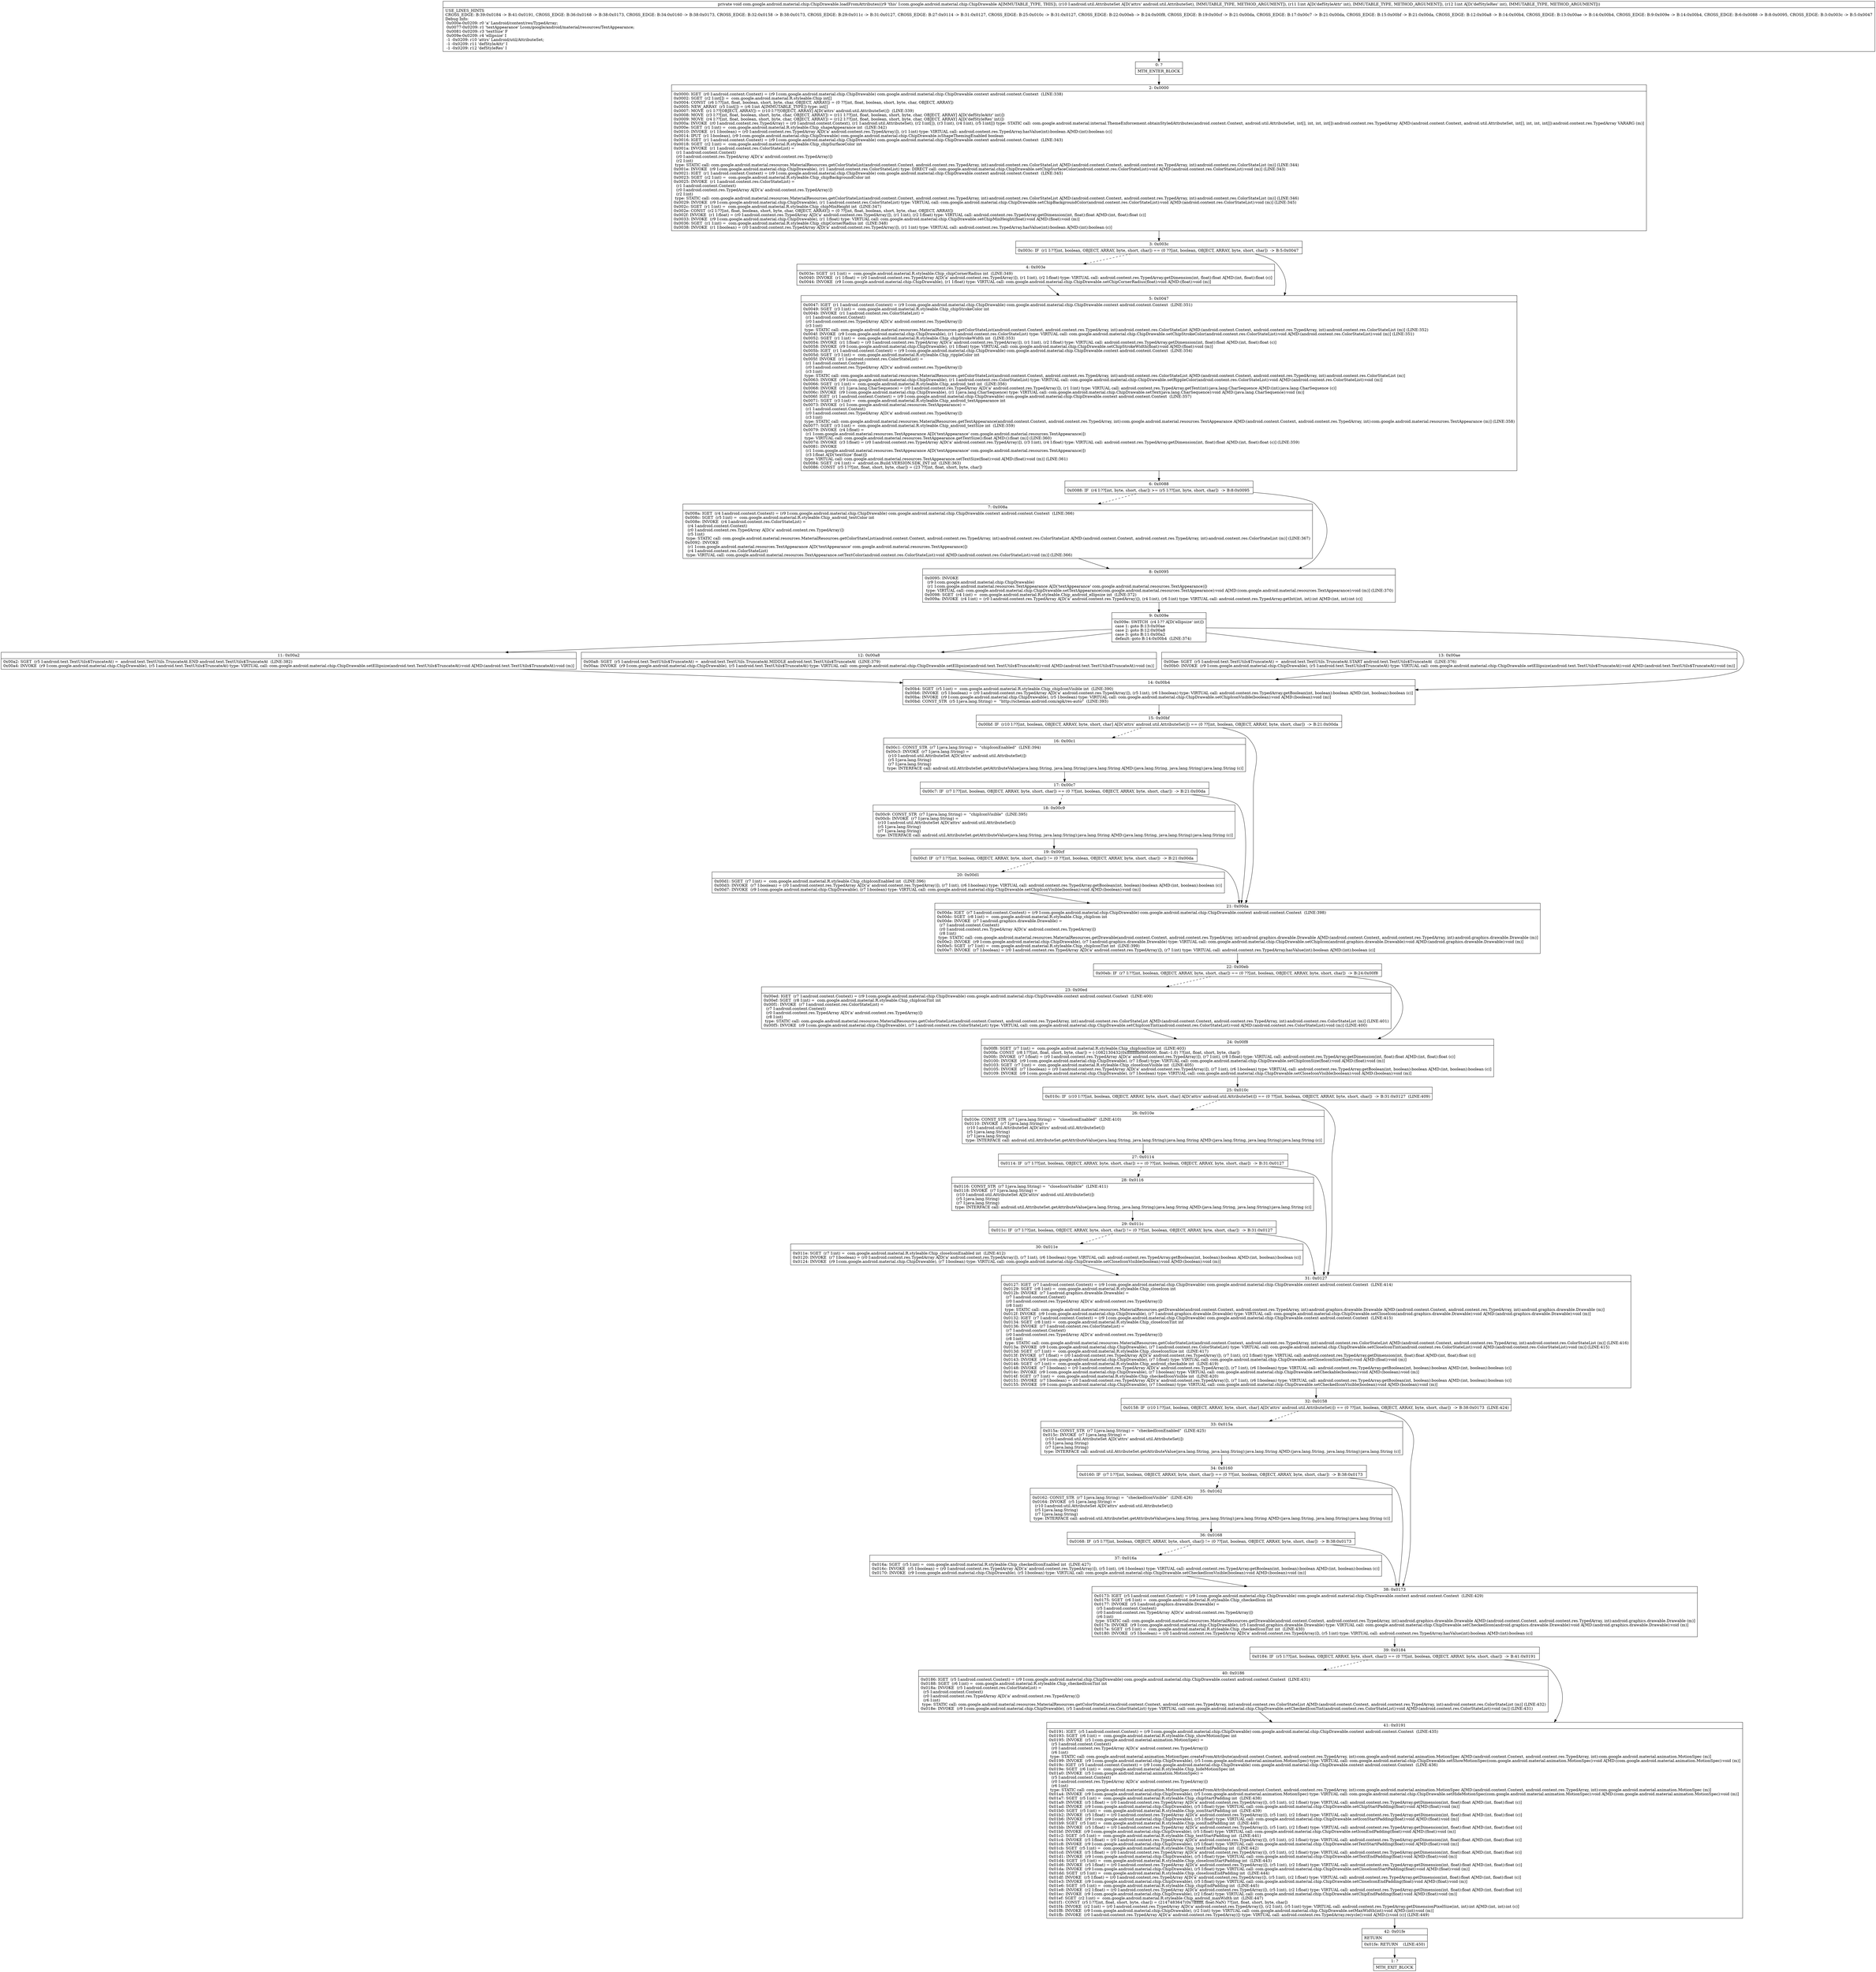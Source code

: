 digraph "CFG forcom.google.android.material.chip.ChipDrawable.loadFromAttributes(Landroid\/util\/AttributeSet;II)V" {
Node_0 [shape=record,label="{0\:\ ?|MTH_ENTER_BLOCK\l}"];
Node_2 [shape=record,label="{2\:\ 0x0000|0x0000: IGET  (r0 I:android.content.Context) = (r9 I:com.google.android.material.chip.ChipDrawable) com.google.android.material.chip.ChipDrawable.context android.content.Context  (LINE:338)\l0x0002: SGET  (r2 I:int[]) =  com.google.android.material.R.styleable.Chip int[] \l0x0004: CONST  (r6 I:??[int, float, boolean, short, byte, char, OBJECT, ARRAY]) = (0 ??[int, float, boolean, short, byte, char, OBJECT, ARRAY]) \l0x0005: NEW_ARRAY  (r5 I:int[]) = (r6 I:int A[IMMUTABLE_TYPE]) type: int[] \l0x0007: MOVE  (r1 I:??[OBJECT, ARRAY]) = (r10 I:??[OBJECT, ARRAY] A[D('attrs' android.util.AttributeSet)])  (LINE:339)\l0x0008: MOVE  (r3 I:??[int, float, boolean, short, byte, char, OBJECT, ARRAY]) = (r11 I:??[int, float, boolean, short, byte, char, OBJECT, ARRAY] A[D('defStyleAttr' int)]) \l0x0009: MOVE  (r4 I:??[int, float, boolean, short, byte, char, OBJECT, ARRAY]) = (r12 I:??[int, float, boolean, short, byte, char, OBJECT, ARRAY] A[D('defStyleRes' int)]) \l0x000a: INVOKE  (r0 I:android.content.res.TypedArray) = (r0 I:android.content.Context), (r1 I:android.util.AttributeSet), (r2 I:int[]), (r3 I:int), (r4 I:int), (r5 I:int[]) type: STATIC call: com.google.android.material.internal.ThemeEnforcement.obtainStyledAttributes(android.content.Context, android.util.AttributeSet, int[], int, int, int[]):android.content.res.TypedArray A[MD:(android.content.Context, android.util.AttributeSet, int[], int, int, int[]):android.content.res.TypedArray VARARG (m)]\l0x000e: SGET  (r1 I:int) =  com.google.android.material.R.styleable.Chip_shapeAppearance int  (LINE:342)\l0x0010: INVOKE  (r1 I:boolean) = (r0 I:android.content.res.TypedArray A[D('a' android.content.res.TypedArray)]), (r1 I:int) type: VIRTUAL call: android.content.res.TypedArray.hasValue(int):boolean A[MD:(int):boolean (c)]\l0x0014: IPUT  (r1 I:boolean), (r9 I:com.google.android.material.chip.ChipDrawable) com.google.android.material.chip.ChipDrawable.isShapeThemingEnabled boolean \l0x0016: IGET  (r1 I:android.content.Context) = (r9 I:com.google.android.material.chip.ChipDrawable) com.google.android.material.chip.ChipDrawable.context android.content.Context  (LINE:343)\l0x0018: SGET  (r2 I:int) =  com.google.android.material.R.styleable.Chip_chipSurfaceColor int \l0x001a: INVOKE  (r1 I:android.content.res.ColorStateList) = \l  (r1 I:android.content.Context)\l  (r0 I:android.content.res.TypedArray A[D('a' android.content.res.TypedArray)])\l  (r2 I:int)\l type: STATIC call: com.google.android.material.resources.MaterialResources.getColorStateList(android.content.Context, android.content.res.TypedArray, int):android.content.res.ColorStateList A[MD:(android.content.Context, android.content.res.TypedArray, int):android.content.res.ColorStateList (m)] (LINE:344)\l0x001e: INVOKE  (r9 I:com.google.android.material.chip.ChipDrawable), (r1 I:android.content.res.ColorStateList) type: DIRECT call: com.google.android.material.chip.ChipDrawable.setChipSurfaceColor(android.content.res.ColorStateList):void A[MD:(android.content.res.ColorStateList):void (m)] (LINE:343)\l0x0021: IGET  (r1 I:android.content.Context) = (r9 I:com.google.android.material.chip.ChipDrawable) com.google.android.material.chip.ChipDrawable.context android.content.Context  (LINE:345)\l0x0023: SGET  (r2 I:int) =  com.google.android.material.R.styleable.Chip_chipBackgroundColor int \l0x0025: INVOKE  (r1 I:android.content.res.ColorStateList) = \l  (r1 I:android.content.Context)\l  (r0 I:android.content.res.TypedArray A[D('a' android.content.res.TypedArray)])\l  (r2 I:int)\l type: STATIC call: com.google.android.material.resources.MaterialResources.getColorStateList(android.content.Context, android.content.res.TypedArray, int):android.content.res.ColorStateList A[MD:(android.content.Context, android.content.res.TypedArray, int):android.content.res.ColorStateList (m)] (LINE:346)\l0x0029: INVOKE  (r9 I:com.google.android.material.chip.ChipDrawable), (r1 I:android.content.res.ColorStateList) type: VIRTUAL call: com.google.android.material.chip.ChipDrawable.setChipBackgroundColor(android.content.res.ColorStateList):void A[MD:(android.content.res.ColorStateList):void (m)] (LINE:345)\l0x002c: SGET  (r1 I:int) =  com.google.android.material.R.styleable.Chip_chipMinHeight int  (LINE:347)\l0x002e: CONST  (r2 I:??[int, float, boolean, short, byte, char, OBJECT, ARRAY]) = (0 ??[int, float, boolean, short, byte, char, OBJECT, ARRAY]) \l0x002f: INVOKE  (r1 I:float) = (r0 I:android.content.res.TypedArray A[D('a' android.content.res.TypedArray)]), (r1 I:int), (r2 I:float) type: VIRTUAL call: android.content.res.TypedArray.getDimension(int, float):float A[MD:(int, float):float (c)]\l0x0033: INVOKE  (r9 I:com.google.android.material.chip.ChipDrawable), (r1 I:float) type: VIRTUAL call: com.google.android.material.chip.ChipDrawable.setChipMinHeight(float):void A[MD:(float):void (m)]\l0x0036: SGET  (r1 I:int) =  com.google.android.material.R.styleable.Chip_chipCornerRadius int  (LINE:348)\l0x0038: INVOKE  (r1 I:boolean) = (r0 I:android.content.res.TypedArray A[D('a' android.content.res.TypedArray)]), (r1 I:int) type: VIRTUAL call: android.content.res.TypedArray.hasValue(int):boolean A[MD:(int):boolean (c)]\l}"];
Node_3 [shape=record,label="{3\:\ 0x003c|0x003c: IF  (r1 I:??[int, boolean, OBJECT, ARRAY, byte, short, char]) == (0 ??[int, boolean, OBJECT, ARRAY, byte, short, char])  \-\> B:5:0x0047 \l}"];
Node_4 [shape=record,label="{4\:\ 0x003e|0x003e: SGET  (r1 I:int) =  com.google.android.material.R.styleable.Chip_chipCornerRadius int  (LINE:349)\l0x0040: INVOKE  (r1 I:float) = (r0 I:android.content.res.TypedArray A[D('a' android.content.res.TypedArray)]), (r1 I:int), (r2 I:float) type: VIRTUAL call: android.content.res.TypedArray.getDimension(int, float):float A[MD:(int, float):float (c)]\l0x0044: INVOKE  (r9 I:com.google.android.material.chip.ChipDrawable), (r1 I:float) type: VIRTUAL call: com.google.android.material.chip.ChipDrawable.setChipCornerRadius(float):void A[MD:(float):void (m)]\l}"];
Node_5 [shape=record,label="{5\:\ 0x0047|0x0047: IGET  (r1 I:android.content.Context) = (r9 I:com.google.android.material.chip.ChipDrawable) com.google.android.material.chip.ChipDrawable.context android.content.Context  (LINE:351)\l0x0049: SGET  (r3 I:int) =  com.google.android.material.R.styleable.Chip_chipStrokeColor int \l0x004b: INVOKE  (r1 I:android.content.res.ColorStateList) = \l  (r1 I:android.content.Context)\l  (r0 I:android.content.res.TypedArray A[D('a' android.content.res.TypedArray)])\l  (r3 I:int)\l type: STATIC call: com.google.android.material.resources.MaterialResources.getColorStateList(android.content.Context, android.content.res.TypedArray, int):android.content.res.ColorStateList A[MD:(android.content.Context, android.content.res.TypedArray, int):android.content.res.ColorStateList (m)] (LINE:352)\l0x004f: INVOKE  (r9 I:com.google.android.material.chip.ChipDrawable), (r1 I:android.content.res.ColorStateList) type: VIRTUAL call: com.google.android.material.chip.ChipDrawable.setChipStrokeColor(android.content.res.ColorStateList):void A[MD:(android.content.res.ColorStateList):void (m)] (LINE:351)\l0x0052: SGET  (r1 I:int) =  com.google.android.material.R.styleable.Chip_chipStrokeWidth int  (LINE:353)\l0x0054: INVOKE  (r1 I:float) = (r0 I:android.content.res.TypedArray A[D('a' android.content.res.TypedArray)]), (r1 I:int), (r2 I:float) type: VIRTUAL call: android.content.res.TypedArray.getDimension(int, float):float A[MD:(int, float):float (c)]\l0x0058: INVOKE  (r9 I:com.google.android.material.chip.ChipDrawable), (r1 I:float) type: VIRTUAL call: com.google.android.material.chip.ChipDrawable.setChipStrokeWidth(float):void A[MD:(float):void (m)]\l0x005b: IGET  (r1 I:android.content.Context) = (r9 I:com.google.android.material.chip.ChipDrawable) com.google.android.material.chip.ChipDrawable.context android.content.Context  (LINE:354)\l0x005d: SGET  (r3 I:int) =  com.google.android.material.R.styleable.Chip_rippleColor int \l0x005f: INVOKE  (r1 I:android.content.res.ColorStateList) = \l  (r1 I:android.content.Context)\l  (r0 I:android.content.res.TypedArray A[D('a' android.content.res.TypedArray)])\l  (r3 I:int)\l type: STATIC call: com.google.android.material.resources.MaterialResources.getColorStateList(android.content.Context, android.content.res.TypedArray, int):android.content.res.ColorStateList A[MD:(android.content.Context, android.content.res.TypedArray, int):android.content.res.ColorStateList (m)]\l0x0063: INVOKE  (r9 I:com.google.android.material.chip.ChipDrawable), (r1 I:android.content.res.ColorStateList) type: VIRTUAL call: com.google.android.material.chip.ChipDrawable.setRippleColor(android.content.res.ColorStateList):void A[MD:(android.content.res.ColorStateList):void (m)]\l0x0066: SGET  (r1 I:int) =  com.google.android.material.R.styleable.Chip_android_text int  (LINE:356)\l0x0068: INVOKE  (r1 I:java.lang.CharSequence) = (r0 I:android.content.res.TypedArray A[D('a' android.content.res.TypedArray)]), (r1 I:int) type: VIRTUAL call: android.content.res.TypedArray.getText(int):java.lang.CharSequence A[MD:(int):java.lang.CharSequence (c)]\l0x006c: INVOKE  (r9 I:com.google.android.material.chip.ChipDrawable), (r1 I:java.lang.CharSequence) type: VIRTUAL call: com.google.android.material.chip.ChipDrawable.setText(java.lang.CharSequence):void A[MD:(java.lang.CharSequence):void (m)]\l0x006f: IGET  (r1 I:android.content.Context) = (r9 I:com.google.android.material.chip.ChipDrawable) com.google.android.material.chip.ChipDrawable.context android.content.Context  (LINE:357)\l0x0071: SGET  (r3 I:int) =  com.google.android.material.R.styleable.Chip_android_textAppearance int \l0x0073: INVOKE  (r1 I:com.google.android.material.resources.TextAppearance) = \l  (r1 I:android.content.Context)\l  (r0 I:android.content.res.TypedArray A[D('a' android.content.res.TypedArray)])\l  (r3 I:int)\l type: STATIC call: com.google.android.material.resources.MaterialResources.getTextAppearance(android.content.Context, android.content.res.TypedArray, int):com.google.android.material.resources.TextAppearance A[MD:(android.content.Context, android.content.res.TypedArray, int):com.google.android.material.resources.TextAppearance (m)] (LINE:358)\l0x0077: SGET  (r3 I:int) =  com.google.android.material.R.styleable.Chip_android_textSize int  (LINE:359)\l0x0079: INVOKE  (r4 I:float) = \l  (r1 I:com.google.android.material.resources.TextAppearance A[D('textAppearance' com.google.android.material.resources.TextAppearance)])\l type: VIRTUAL call: com.google.android.material.resources.TextAppearance.getTextSize():float A[MD:():float (m)] (LINE:360)\l0x007d: INVOKE  (r3 I:float) = (r0 I:android.content.res.TypedArray A[D('a' android.content.res.TypedArray)]), (r3 I:int), (r4 I:float) type: VIRTUAL call: android.content.res.TypedArray.getDimension(int, float):float A[MD:(int, float):float (c)] (LINE:359)\l0x0081: INVOKE  \l  (r1 I:com.google.android.material.resources.TextAppearance A[D('textAppearance' com.google.android.material.resources.TextAppearance)])\l  (r3 I:float A[D('textSize' float)])\l type: VIRTUAL call: com.google.android.material.resources.TextAppearance.setTextSize(float):void A[MD:(float):void (m)] (LINE:361)\l0x0084: SGET  (r4 I:int) =  android.os.Build.VERSION.SDK_INT int  (LINE:363)\l0x0086: CONST  (r5 I:??[int, float, short, byte, char]) = (23 ??[int, float, short, byte, char]) \l}"];
Node_6 [shape=record,label="{6\:\ 0x0088|0x0088: IF  (r4 I:??[int, byte, short, char]) \>= (r5 I:??[int, byte, short, char])  \-\> B:8:0x0095 \l}"];
Node_7 [shape=record,label="{7\:\ 0x008a|0x008a: IGET  (r4 I:android.content.Context) = (r9 I:com.google.android.material.chip.ChipDrawable) com.google.android.material.chip.ChipDrawable.context android.content.Context  (LINE:366)\l0x008c: SGET  (r5 I:int) =  com.google.android.material.R.styleable.Chip_android_textColor int \l0x008e: INVOKE  (r4 I:android.content.res.ColorStateList) = \l  (r4 I:android.content.Context)\l  (r0 I:android.content.res.TypedArray A[D('a' android.content.res.TypedArray)])\l  (r5 I:int)\l type: STATIC call: com.google.android.material.resources.MaterialResources.getColorStateList(android.content.Context, android.content.res.TypedArray, int):android.content.res.ColorStateList A[MD:(android.content.Context, android.content.res.TypedArray, int):android.content.res.ColorStateList (m)] (LINE:367)\l0x0092: INVOKE  \l  (r1 I:com.google.android.material.resources.TextAppearance A[D('textAppearance' com.google.android.material.resources.TextAppearance)])\l  (r4 I:android.content.res.ColorStateList)\l type: VIRTUAL call: com.google.android.material.resources.TextAppearance.setTextColor(android.content.res.ColorStateList):void A[MD:(android.content.res.ColorStateList):void (m)] (LINE:366)\l}"];
Node_8 [shape=record,label="{8\:\ 0x0095|0x0095: INVOKE  \l  (r9 I:com.google.android.material.chip.ChipDrawable)\l  (r1 I:com.google.android.material.resources.TextAppearance A[D('textAppearance' com.google.android.material.resources.TextAppearance)])\l type: VIRTUAL call: com.google.android.material.chip.ChipDrawable.setTextAppearance(com.google.android.material.resources.TextAppearance):void A[MD:(com.google.android.material.resources.TextAppearance):void (m)] (LINE:370)\l0x0098: SGET  (r4 I:int) =  com.google.android.material.R.styleable.Chip_android_ellipsize int  (LINE:372)\l0x009a: INVOKE  (r4 I:int) = (r0 I:android.content.res.TypedArray A[D('a' android.content.res.TypedArray)]), (r4 I:int), (r6 I:int) type: VIRTUAL call: android.content.res.TypedArray.getInt(int, int):int A[MD:(int, int):int (c)]\l}"];
Node_9 [shape=record,label="{9\:\ 0x009e|0x009e: SWITCH  (r4 I:?? A[D('ellipsize' int)])\l case 1: goto B:13:0x00ae\l case 2: goto B:12:0x00a8\l case 3: goto B:11:0x00a2\l default: goto B:14:0x00b4  (LINE:374)\l}"];
Node_11 [shape=record,label="{11\:\ 0x00a2|0x00a2: SGET  (r5 I:android.text.TextUtils$TruncateAt) =  android.text.TextUtils.TruncateAt.END android.text.TextUtils$TruncateAt  (LINE:382)\l0x00a4: INVOKE  (r9 I:com.google.android.material.chip.ChipDrawable), (r5 I:android.text.TextUtils$TruncateAt) type: VIRTUAL call: com.google.android.material.chip.ChipDrawable.setEllipsize(android.text.TextUtils$TruncateAt):void A[MD:(android.text.TextUtils$TruncateAt):void (m)]\l}"];
Node_12 [shape=record,label="{12\:\ 0x00a8|0x00a8: SGET  (r5 I:android.text.TextUtils$TruncateAt) =  android.text.TextUtils.TruncateAt.MIDDLE android.text.TextUtils$TruncateAt  (LINE:379)\l0x00aa: INVOKE  (r9 I:com.google.android.material.chip.ChipDrawable), (r5 I:android.text.TextUtils$TruncateAt) type: VIRTUAL call: com.google.android.material.chip.ChipDrawable.setEllipsize(android.text.TextUtils$TruncateAt):void A[MD:(android.text.TextUtils$TruncateAt):void (m)]\l}"];
Node_13 [shape=record,label="{13\:\ 0x00ae|0x00ae: SGET  (r5 I:android.text.TextUtils$TruncateAt) =  android.text.TextUtils.TruncateAt.START android.text.TextUtils$TruncateAt  (LINE:376)\l0x00b0: INVOKE  (r9 I:com.google.android.material.chip.ChipDrawable), (r5 I:android.text.TextUtils$TruncateAt) type: VIRTUAL call: com.google.android.material.chip.ChipDrawable.setEllipsize(android.text.TextUtils$TruncateAt):void A[MD:(android.text.TextUtils$TruncateAt):void (m)]\l}"];
Node_14 [shape=record,label="{14\:\ 0x00b4|0x00b4: SGET  (r5 I:int) =  com.google.android.material.R.styleable.Chip_chipIconVisible int  (LINE:390)\l0x00b6: INVOKE  (r5 I:boolean) = (r0 I:android.content.res.TypedArray A[D('a' android.content.res.TypedArray)]), (r5 I:int), (r6 I:boolean) type: VIRTUAL call: android.content.res.TypedArray.getBoolean(int, boolean):boolean A[MD:(int, boolean):boolean (c)]\l0x00ba: INVOKE  (r9 I:com.google.android.material.chip.ChipDrawable), (r5 I:boolean) type: VIRTUAL call: com.google.android.material.chip.ChipDrawable.setChipIconVisible(boolean):void A[MD:(boolean):void (m)]\l0x00bd: CONST_STR  (r5 I:java.lang.String) =  \"http:\/\/schemas.android.com\/apk\/res\-auto\"  (LINE:393)\l}"];
Node_15 [shape=record,label="{15\:\ 0x00bf|0x00bf: IF  (r10 I:??[int, boolean, OBJECT, ARRAY, byte, short, char] A[D('attrs' android.util.AttributeSet)]) == (0 ??[int, boolean, OBJECT, ARRAY, byte, short, char])  \-\> B:21:0x00da \l}"];
Node_16 [shape=record,label="{16\:\ 0x00c1|0x00c1: CONST_STR  (r7 I:java.lang.String) =  \"chipIconEnabled\"  (LINE:394)\l0x00c3: INVOKE  (r7 I:java.lang.String) = \l  (r10 I:android.util.AttributeSet A[D('attrs' android.util.AttributeSet)])\l  (r5 I:java.lang.String)\l  (r7 I:java.lang.String)\l type: INTERFACE call: android.util.AttributeSet.getAttributeValue(java.lang.String, java.lang.String):java.lang.String A[MD:(java.lang.String, java.lang.String):java.lang.String (c)]\l}"];
Node_17 [shape=record,label="{17\:\ 0x00c7|0x00c7: IF  (r7 I:??[int, boolean, OBJECT, ARRAY, byte, short, char]) == (0 ??[int, boolean, OBJECT, ARRAY, byte, short, char])  \-\> B:21:0x00da \l}"];
Node_18 [shape=record,label="{18\:\ 0x00c9|0x00c9: CONST_STR  (r7 I:java.lang.String) =  \"chipIconVisible\"  (LINE:395)\l0x00cb: INVOKE  (r7 I:java.lang.String) = \l  (r10 I:android.util.AttributeSet A[D('attrs' android.util.AttributeSet)])\l  (r5 I:java.lang.String)\l  (r7 I:java.lang.String)\l type: INTERFACE call: android.util.AttributeSet.getAttributeValue(java.lang.String, java.lang.String):java.lang.String A[MD:(java.lang.String, java.lang.String):java.lang.String (c)]\l}"];
Node_19 [shape=record,label="{19\:\ 0x00cf|0x00cf: IF  (r7 I:??[int, boolean, OBJECT, ARRAY, byte, short, char]) != (0 ??[int, boolean, OBJECT, ARRAY, byte, short, char])  \-\> B:21:0x00da \l}"];
Node_20 [shape=record,label="{20\:\ 0x00d1|0x00d1: SGET  (r7 I:int) =  com.google.android.material.R.styleable.Chip_chipIconEnabled int  (LINE:396)\l0x00d3: INVOKE  (r7 I:boolean) = (r0 I:android.content.res.TypedArray A[D('a' android.content.res.TypedArray)]), (r7 I:int), (r6 I:boolean) type: VIRTUAL call: android.content.res.TypedArray.getBoolean(int, boolean):boolean A[MD:(int, boolean):boolean (c)]\l0x00d7: INVOKE  (r9 I:com.google.android.material.chip.ChipDrawable), (r7 I:boolean) type: VIRTUAL call: com.google.android.material.chip.ChipDrawable.setChipIconVisible(boolean):void A[MD:(boolean):void (m)]\l}"];
Node_21 [shape=record,label="{21\:\ 0x00da|0x00da: IGET  (r7 I:android.content.Context) = (r9 I:com.google.android.material.chip.ChipDrawable) com.google.android.material.chip.ChipDrawable.context android.content.Context  (LINE:398)\l0x00dc: SGET  (r8 I:int) =  com.google.android.material.R.styleable.Chip_chipIcon int \l0x00de: INVOKE  (r7 I:android.graphics.drawable.Drawable) = \l  (r7 I:android.content.Context)\l  (r0 I:android.content.res.TypedArray A[D('a' android.content.res.TypedArray)])\l  (r8 I:int)\l type: STATIC call: com.google.android.material.resources.MaterialResources.getDrawable(android.content.Context, android.content.res.TypedArray, int):android.graphics.drawable.Drawable A[MD:(android.content.Context, android.content.res.TypedArray, int):android.graphics.drawable.Drawable (m)]\l0x00e2: INVOKE  (r9 I:com.google.android.material.chip.ChipDrawable), (r7 I:android.graphics.drawable.Drawable) type: VIRTUAL call: com.google.android.material.chip.ChipDrawable.setChipIcon(android.graphics.drawable.Drawable):void A[MD:(android.graphics.drawable.Drawable):void (m)]\l0x00e5: SGET  (r7 I:int) =  com.google.android.material.R.styleable.Chip_chipIconTint int  (LINE:399)\l0x00e7: INVOKE  (r7 I:boolean) = (r0 I:android.content.res.TypedArray A[D('a' android.content.res.TypedArray)]), (r7 I:int) type: VIRTUAL call: android.content.res.TypedArray.hasValue(int):boolean A[MD:(int):boolean (c)]\l}"];
Node_22 [shape=record,label="{22\:\ 0x00eb|0x00eb: IF  (r7 I:??[int, boolean, OBJECT, ARRAY, byte, short, char]) == (0 ??[int, boolean, OBJECT, ARRAY, byte, short, char])  \-\> B:24:0x00f8 \l}"];
Node_23 [shape=record,label="{23\:\ 0x00ed|0x00ed: IGET  (r7 I:android.content.Context) = (r9 I:com.google.android.material.chip.ChipDrawable) com.google.android.material.chip.ChipDrawable.context android.content.Context  (LINE:400)\l0x00ef: SGET  (r8 I:int) =  com.google.android.material.R.styleable.Chip_chipIconTint int \l0x00f1: INVOKE  (r7 I:android.content.res.ColorStateList) = \l  (r7 I:android.content.Context)\l  (r0 I:android.content.res.TypedArray A[D('a' android.content.res.TypedArray)])\l  (r8 I:int)\l type: STATIC call: com.google.android.material.resources.MaterialResources.getColorStateList(android.content.Context, android.content.res.TypedArray, int):android.content.res.ColorStateList A[MD:(android.content.Context, android.content.res.TypedArray, int):android.content.res.ColorStateList (m)] (LINE:401)\l0x00f5: INVOKE  (r9 I:com.google.android.material.chip.ChipDrawable), (r7 I:android.content.res.ColorStateList) type: VIRTUAL call: com.google.android.material.chip.ChipDrawable.setChipIconTint(android.content.res.ColorStateList):void A[MD:(android.content.res.ColorStateList):void (m)] (LINE:400)\l}"];
Node_24 [shape=record,label="{24\:\ 0x00f8|0x00f8: SGET  (r7 I:int) =  com.google.android.material.R.styleable.Chip_chipIconSize int  (LINE:403)\l0x00fa: CONST  (r8 I:??[int, float, short, byte, char]) = (\-1082130432(0xffffffffbf800000, float:\-1.0) ??[int, float, short, byte, char]) \l0x00fc: INVOKE  (r7 I:float) = (r0 I:android.content.res.TypedArray A[D('a' android.content.res.TypedArray)]), (r7 I:int), (r8 I:float) type: VIRTUAL call: android.content.res.TypedArray.getDimension(int, float):float A[MD:(int, float):float (c)]\l0x0100: INVOKE  (r9 I:com.google.android.material.chip.ChipDrawable), (r7 I:float) type: VIRTUAL call: com.google.android.material.chip.ChipDrawable.setChipIconSize(float):void A[MD:(float):void (m)]\l0x0103: SGET  (r7 I:int) =  com.google.android.material.R.styleable.Chip_closeIconVisible int  (LINE:405)\l0x0105: INVOKE  (r7 I:boolean) = (r0 I:android.content.res.TypedArray A[D('a' android.content.res.TypedArray)]), (r7 I:int), (r6 I:boolean) type: VIRTUAL call: android.content.res.TypedArray.getBoolean(int, boolean):boolean A[MD:(int, boolean):boolean (c)]\l0x0109: INVOKE  (r9 I:com.google.android.material.chip.ChipDrawable), (r7 I:boolean) type: VIRTUAL call: com.google.android.material.chip.ChipDrawable.setCloseIconVisible(boolean):void A[MD:(boolean):void (m)]\l}"];
Node_25 [shape=record,label="{25\:\ 0x010c|0x010c: IF  (r10 I:??[int, boolean, OBJECT, ARRAY, byte, short, char] A[D('attrs' android.util.AttributeSet)]) == (0 ??[int, boolean, OBJECT, ARRAY, byte, short, char])  \-\> B:31:0x0127  (LINE:409)\l}"];
Node_26 [shape=record,label="{26\:\ 0x010e|0x010e: CONST_STR  (r7 I:java.lang.String) =  \"closeIconEnabled\"  (LINE:410)\l0x0110: INVOKE  (r7 I:java.lang.String) = \l  (r10 I:android.util.AttributeSet A[D('attrs' android.util.AttributeSet)])\l  (r5 I:java.lang.String)\l  (r7 I:java.lang.String)\l type: INTERFACE call: android.util.AttributeSet.getAttributeValue(java.lang.String, java.lang.String):java.lang.String A[MD:(java.lang.String, java.lang.String):java.lang.String (c)]\l}"];
Node_27 [shape=record,label="{27\:\ 0x0114|0x0114: IF  (r7 I:??[int, boolean, OBJECT, ARRAY, byte, short, char]) == (0 ??[int, boolean, OBJECT, ARRAY, byte, short, char])  \-\> B:31:0x0127 \l}"];
Node_28 [shape=record,label="{28\:\ 0x0116|0x0116: CONST_STR  (r7 I:java.lang.String) =  \"closeIconVisible\"  (LINE:411)\l0x0118: INVOKE  (r7 I:java.lang.String) = \l  (r10 I:android.util.AttributeSet A[D('attrs' android.util.AttributeSet)])\l  (r5 I:java.lang.String)\l  (r7 I:java.lang.String)\l type: INTERFACE call: android.util.AttributeSet.getAttributeValue(java.lang.String, java.lang.String):java.lang.String A[MD:(java.lang.String, java.lang.String):java.lang.String (c)]\l}"];
Node_29 [shape=record,label="{29\:\ 0x011c|0x011c: IF  (r7 I:??[int, boolean, OBJECT, ARRAY, byte, short, char]) != (0 ??[int, boolean, OBJECT, ARRAY, byte, short, char])  \-\> B:31:0x0127 \l}"];
Node_30 [shape=record,label="{30\:\ 0x011e|0x011e: SGET  (r7 I:int) =  com.google.android.material.R.styleable.Chip_closeIconEnabled int  (LINE:412)\l0x0120: INVOKE  (r7 I:boolean) = (r0 I:android.content.res.TypedArray A[D('a' android.content.res.TypedArray)]), (r7 I:int), (r6 I:boolean) type: VIRTUAL call: android.content.res.TypedArray.getBoolean(int, boolean):boolean A[MD:(int, boolean):boolean (c)]\l0x0124: INVOKE  (r9 I:com.google.android.material.chip.ChipDrawable), (r7 I:boolean) type: VIRTUAL call: com.google.android.material.chip.ChipDrawable.setCloseIconVisible(boolean):void A[MD:(boolean):void (m)]\l}"];
Node_31 [shape=record,label="{31\:\ 0x0127|0x0127: IGET  (r7 I:android.content.Context) = (r9 I:com.google.android.material.chip.ChipDrawable) com.google.android.material.chip.ChipDrawable.context android.content.Context  (LINE:414)\l0x0129: SGET  (r8 I:int) =  com.google.android.material.R.styleable.Chip_closeIcon int \l0x012b: INVOKE  (r7 I:android.graphics.drawable.Drawable) = \l  (r7 I:android.content.Context)\l  (r0 I:android.content.res.TypedArray A[D('a' android.content.res.TypedArray)])\l  (r8 I:int)\l type: STATIC call: com.google.android.material.resources.MaterialResources.getDrawable(android.content.Context, android.content.res.TypedArray, int):android.graphics.drawable.Drawable A[MD:(android.content.Context, android.content.res.TypedArray, int):android.graphics.drawable.Drawable (m)]\l0x012f: INVOKE  (r9 I:com.google.android.material.chip.ChipDrawable), (r7 I:android.graphics.drawable.Drawable) type: VIRTUAL call: com.google.android.material.chip.ChipDrawable.setCloseIcon(android.graphics.drawable.Drawable):void A[MD:(android.graphics.drawable.Drawable):void (m)]\l0x0132: IGET  (r7 I:android.content.Context) = (r9 I:com.google.android.material.chip.ChipDrawable) com.google.android.material.chip.ChipDrawable.context android.content.Context  (LINE:415)\l0x0134: SGET  (r8 I:int) =  com.google.android.material.R.styleable.Chip_closeIconTint int \l0x0136: INVOKE  (r7 I:android.content.res.ColorStateList) = \l  (r7 I:android.content.Context)\l  (r0 I:android.content.res.TypedArray A[D('a' android.content.res.TypedArray)])\l  (r8 I:int)\l type: STATIC call: com.google.android.material.resources.MaterialResources.getColorStateList(android.content.Context, android.content.res.TypedArray, int):android.content.res.ColorStateList A[MD:(android.content.Context, android.content.res.TypedArray, int):android.content.res.ColorStateList (m)] (LINE:416)\l0x013a: INVOKE  (r9 I:com.google.android.material.chip.ChipDrawable), (r7 I:android.content.res.ColorStateList) type: VIRTUAL call: com.google.android.material.chip.ChipDrawable.setCloseIconTint(android.content.res.ColorStateList):void A[MD:(android.content.res.ColorStateList):void (m)] (LINE:415)\l0x013d: SGET  (r7 I:int) =  com.google.android.material.R.styleable.Chip_closeIconSize int  (LINE:417)\l0x013f: INVOKE  (r7 I:float) = (r0 I:android.content.res.TypedArray A[D('a' android.content.res.TypedArray)]), (r7 I:int), (r2 I:float) type: VIRTUAL call: android.content.res.TypedArray.getDimension(int, float):float A[MD:(int, float):float (c)]\l0x0143: INVOKE  (r9 I:com.google.android.material.chip.ChipDrawable), (r7 I:float) type: VIRTUAL call: com.google.android.material.chip.ChipDrawable.setCloseIconSize(float):void A[MD:(float):void (m)]\l0x0146: SGET  (r7 I:int) =  com.google.android.material.R.styleable.Chip_android_checkable int  (LINE:419)\l0x0148: INVOKE  (r7 I:boolean) = (r0 I:android.content.res.TypedArray A[D('a' android.content.res.TypedArray)]), (r7 I:int), (r6 I:boolean) type: VIRTUAL call: android.content.res.TypedArray.getBoolean(int, boolean):boolean A[MD:(int, boolean):boolean (c)]\l0x014c: INVOKE  (r9 I:com.google.android.material.chip.ChipDrawable), (r7 I:boolean) type: VIRTUAL call: com.google.android.material.chip.ChipDrawable.setCheckable(boolean):void A[MD:(boolean):void (m)]\l0x014f: SGET  (r7 I:int) =  com.google.android.material.R.styleable.Chip_checkedIconVisible int  (LINE:420)\l0x0151: INVOKE  (r7 I:boolean) = (r0 I:android.content.res.TypedArray A[D('a' android.content.res.TypedArray)]), (r7 I:int), (r6 I:boolean) type: VIRTUAL call: android.content.res.TypedArray.getBoolean(int, boolean):boolean A[MD:(int, boolean):boolean (c)]\l0x0155: INVOKE  (r9 I:com.google.android.material.chip.ChipDrawable), (r7 I:boolean) type: VIRTUAL call: com.google.android.material.chip.ChipDrawable.setCheckedIconVisible(boolean):void A[MD:(boolean):void (m)]\l}"];
Node_32 [shape=record,label="{32\:\ 0x0158|0x0158: IF  (r10 I:??[int, boolean, OBJECT, ARRAY, byte, short, char] A[D('attrs' android.util.AttributeSet)]) == (0 ??[int, boolean, OBJECT, ARRAY, byte, short, char])  \-\> B:38:0x0173  (LINE:424)\l}"];
Node_33 [shape=record,label="{33\:\ 0x015a|0x015a: CONST_STR  (r7 I:java.lang.String) =  \"checkedIconEnabled\"  (LINE:425)\l0x015c: INVOKE  (r7 I:java.lang.String) = \l  (r10 I:android.util.AttributeSet A[D('attrs' android.util.AttributeSet)])\l  (r5 I:java.lang.String)\l  (r7 I:java.lang.String)\l type: INTERFACE call: android.util.AttributeSet.getAttributeValue(java.lang.String, java.lang.String):java.lang.String A[MD:(java.lang.String, java.lang.String):java.lang.String (c)]\l}"];
Node_34 [shape=record,label="{34\:\ 0x0160|0x0160: IF  (r7 I:??[int, boolean, OBJECT, ARRAY, byte, short, char]) == (0 ??[int, boolean, OBJECT, ARRAY, byte, short, char])  \-\> B:38:0x0173 \l}"];
Node_35 [shape=record,label="{35\:\ 0x0162|0x0162: CONST_STR  (r7 I:java.lang.String) =  \"checkedIconVisible\"  (LINE:426)\l0x0164: INVOKE  (r5 I:java.lang.String) = \l  (r10 I:android.util.AttributeSet A[D('attrs' android.util.AttributeSet)])\l  (r5 I:java.lang.String)\l  (r7 I:java.lang.String)\l type: INTERFACE call: android.util.AttributeSet.getAttributeValue(java.lang.String, java.lang.String):java.lang.String A[MD:(java.lang.String, java.lang.String):java.lang.String (c)]\l}"];
Node_36 [shape=record,label="{36\:\ 0x0168|0x0168: IF  (r5 I:??[int, boolean, OBJECT, ARRAY, byte, short, char]) != (0 ??[int, boolean, OBJECT, ARRAY, byte, short, char])  \-\> B:38:0x0173 \l}"];
Node_37 [shape=record,label="{37\:\ 0x016a|0x016a: SGET  (r5 I:int) =  com.google.android.material.R.styleable.Chip_checkedIconEnabled int  (LINE:427)\l0x016c: INVOKE  (r5 I:boolean) = (r0 I:android.content.res.TypedArray A[D('a' android.content.res.TypedArray)]), (r5 I:int), (r6 I:boolean) type: VIRTUAL call: android.content.res.TypedArray.getBoolean(int, boolean):boolean A[MD:(int, boolean):boolean (c)]\l0x0170: INVOKE  (r9 I:com.google.android.material.chip.ChipDrawable), (r5 I:boolean) type: VIRTUAL call: com.google.android.material.chip.ChipDrawable.setCheckedIconVisible(boolean):void A[MD:(boolean):void (m)]\l}"];
Node_38 [shape=record,label="{38\:\ 0x0173|0x0173: IGET  (r5 I:android.content.Context) = (r9 I:com.google.android.material.chip.ChipDrawable) com.google.android.material.chip.ChipDrawable.context android.content.Context  (LINE:429)\l0x0175: SGET  (r6 I:int) =  com.google.android.material.R.styleable.Chip_checkedIcon int \l0x0177: INVOKE  (r5 I:android.graphics.drawable.Drawable) = \l  (r5 I:android.content.Context)\l  (r0 I:android.content.res.TypedArray A[D('a' android.content.res.TypedArray)])\l  (r6 I:int)\l type: STATIC call: com.google.android.material.resources.MaterialResources.getDrawable(android.content.Context, android.content.res.TypedArray, int):android.graphics.drawable.Drawable A[MD:(android.content.Context, android.content.res.TypedArray, int):android.graphics.drawable.Drawable (m)]\l0x017b: INVOKE  (r9 I:com.google.android.material.chip.ChipDrawable), (r5 I:android.graphics.drawable.Drawable) type: VIRTUAL call: com.google.android.material.chip.ChipDrawable.setCheckedIcon(android.graphics.drawable.Drawable):void A[MD:(android.graphics.drawable.Drawable):void (m)]\l0x017e: SGET  (r5 I:int) =  com.google.android.material.R.styleable.Chip_checkedIconTint int  (LINE:430)\l0x0180: INVOKE  (r5 I:boolean) = (r0 I:android.content.res.TypedArray A[D('a' android.content.res.TypedArray)]), (r5 I:int) type: VIRTUAL call: android.content.res.TypedArray.hasValue(int):boolean A[MD:(int):boolean (c)]\l}"];
Node_39 [shape=record,label="{39\:\ 0x0184|0x0184: IF  (r5 I:??[int, boolean, OBJECT, ARRAY, byte, short, char]) == (0 ??[int, boolean, OBJECT, ARRAY, byte, short, char])  \-\> B:41:0x0191 \l}"];
Node_40 [shape=record,label="{40\:\ 0x0186|0x0186: IGET  (r5 I:android.content.Context) = (r9 I:com.google.android.material.chip.ChipDrawable) com.google.android.material.chip.ChipDrawable.context android.content.Context  (LINE:431)\l0x0188: SGET  (r6 I:int) =  com.google.android.material.R.styleable.Chip_checkedIconTint int \l0x018a: INVOKE  (r5 I:android.content.res.ColorStateList) = \l  (r5 I:android.content.Context)\l  (r0 I:android.content.res.TypedArray A[D('a' android.content.res.TypedArray)])\l  (r6 I:int)\l type: STATIC call: com.google.android.material.resources.MaterialResources.getColorStateList(android.content.Context, android.content.res.TypedArray, int):android.content.res.ColorStateList A[MD:(android.content.Context, android.content.res.TypedArray, int):android.content.res.ColorStateList (m)] (LINE:432)\l0x018e: INVOKE  (r9 I:com.google.android.material.chip.ChipDrawable), (r5 I:android.content.res.ColorStateList) type: VIRTUAL call: com.google.android.material.chip.ChipDrawable.setCheckedIconTint(android.content.res.ColorStateList):void A[MD:(android.content.res.ColorStateList):void (m)] (LINE:431)\l}"];
Node_41 [shape=record,label="{41\:\ 0x0191|0x0191: IGET  (r5 I:android.content.Context) = (r9 I:com.google.android.material.chip.ChipDrawable) com.google.android.material.chip.ChipDrawable.context android.content.Context  (LINE:435)\l0x0193: SGET  (r6 I:int) =  com.google.android.material.R.styleable.Chip_showMotionSpec int \l0x0195: INVOKE  (r5 I:com.google.android.material.animation.MotionSpec) = \l  (r5 I:android.content.Context)\l  (r0 I:android.content.res.TypedArray A[D('a' android.content.res.TypedArray)])\l  (r6 I:int)\l type: STATIC call: com.google.android.material.animation.MotionSpec.createFromAttribute(android.content.Context, android.content.res.TypedArray, int):com.google.android.material.animation.MotionSpec A[MD:(android.content.Context, android.content.res.TypedArray, int):com.google.android.material.animation.MotionSpec (m)]\l0x0199: INVOKE  (r9 I:com.google.android.material.chip.ChipDrawable), (r5 I:com.google.android.material.animation.MotionSpec) type: VIRTUAL call: com.google.android.material.chip.ChipDrawable.setShowMotionSpec(com.google.android.material.animation.MotionSpec):void A[MD:(com.google.android.material.animation.MotionSpec):void (m)]\l0x019c: IGET  (r5 I:android.content.Context) = (r9 I:com.google.android.material.chip.ChipDrawable) com.google.android.material.chip.ChipDrawable.context android.content.Context  (LINE:436)\l0x019e: SGET  (r6 I:int) =  com.google.android.material.R.styleable.Chip_hideMotionSpec int \l0x01a0: INVOKE  (r5 I:com.google.android.material.animation.MotionSpec) = \l  (r5 I:android.content.Context)\l  (r0 I:android.content.res.TypedArray A[D('a' android.content.res.TypedArray)])\l  (r6 I:int)\l type: STATIC call: com.google.android.material.animation.MotionSpec.createFromAttribute(android.content.Context, android.content.res.TypedArray, int):com.google.android.material.animation.MotionSpec A[MD:(android.content.Context, android.content.res.TypedArray, int):com.google.android.material.animation.MotionSpec (m)]\l0x01a4: INVOKE  (r9 I:com.google.android.material.chip.ChipDrawable), (r5 I:com.google.android.material.animation.MotionSpec) type: VIRTUAL call: com.google.android.material.chip.ChipDrawable.setHideMotionSpec(com.google.android.material.animation.MotionSpec):void A[MD:(com.google.android.material.animation.MotionSpec):void (m)]\l0x01a7: SGET  (r5 I:int) =  com.google.android.material.R.styleable.Chip_chipStartPadding int  (LINE:438)\l0x01a9: INVOKE  (r5 I:float) = (r0 I:android.content.res.TypedArray A[D('a' android.content.res.TypedArray)]), (r5 I:int), (r2 I:float) type: VIRTUAL call: android.content.res.TypedArray.getDimension(int, float):float A[MD:(int, float):float (c)]\l0x01ad: INVOKE  (r9 I:com.google.android.material.chip.ChipDrawable), (r5 I:float) type: VIRTUAL call: com.google.android.material.chip.ChipDrawable.setChipStartPadding(float):void A[MD:(float):void (m)]\l0x01b0: SGET  (r5 I:int) =  com.google.android.material.R.styleable.Chip_iconStartPadding int  (LINE:439)\l0x01b2: INVOKE  (r5 I:float) = (r0 I:android.content.res.TypedArray A[D('a' android.content.res.TypedArray)]), (r5 I:int), (r2 I:float) type: VIRTUAL call: android.content.res.TypedArray.getDimension(int, float):float A[MD:(int, float):float (c)]\l0x01b6: INVOKE  (r9 I:com.google.android.material.chip.ChipDrawable), (r5 I:float) type: VIRTUAL call: com.google.android.material.chip.ChipDrawable.setIconStartPadding(float):void A[MD:(float):void (m)]\l0x01b9: SGET  (r5 I:int) =  com.google.android.material.R.styleable.Chip_iconEndPadding int  (LINE:440)\l0x01bb: INVOKE  (r5 I:float) = (r0 I:android.content.res.TypedArray A[D('a' android.content.res.TypedArray)]), (r5 I:int), (r2 I:float) type: VIRTUAL call: android.content.res.TypedArray.getDimension(int, float):float A[MD:(int, float):float (c)]\l0x01bf: INVOKE  (r9 I:com.google.android.material.chip.ChipDrawable), (r5 I:float) type: VIRTUAL call: com.google.android.material.chip.ChipDrawable.setIconEndPadding(float):void A[MD:(float):void (m)]\l0x01c2: SGET  (r5 I:int) =  com.google.android.material.R.styleable.Chip_textStartPadding int  (LINE:441)\l0x01c4: INVOKE  (r5 I:float) = (r0 I:android.content.res.TypedArray A[D('a' android.content.res.TypedArray)]), (r5 I:int), (r2 I:float) type: VIRTUAL call: android.content.res.TypedArray.getDimension(int, float):float A[MD:(int, float):float (c)]\l0x01c8: INVOKE  (r9 I:com.google.android.material.chip.ChipDrawable), (r5 I:float) type: VIRTUAL call: com.google.android.material.chip.ChipDrawable.setTextStartPadding(float):void A[MD:(float):void (m)]\l0x01cb: SGET  (r5 I:int) =  com.google.android.material.R.styleable.Chip_textEndPadding int  (LINE:442)\l0x01cd: INVOKE  (r5 I:float) = (r0 I:android.content.res.TypedArray A[D('a' android.content.res.TypedArray)]), (r5 I:int), (r2 I:float) type: VIRTUAL call: android.content.res.TypedArray.getDimension(int, float):float A[MD:(int, float):float (c)]\l0x01d1: INVOKE  (r9 I:com.google.android.material.chip.ChipDrawable), (r5 I:float) type: VIRTUAL call: com.google.android.material.chip.ChipDrawable.setTextEndPadding(float):void A[MD:(float):void (m)]\l0x01d4: SGET  (r5 I:int) =  com.google.android.material.R.styleable.Chip_closeIconStartPadding int  (LINE:443)\l0x01d6: INVOKE  (r5 I:float) = (r0 I:android.content.res.TypedArray A[D('a' android.content.res.TypedArray)]), (r5 I:int), (r2 I:float) type: VIRTUAL call: android.content.res.TypedArray.getDimension(int, float):float A[MD:(int, float):float (c)]\l0x01da: INVOKE  (r9 I:com.google.android.material.chip.ChipDrawable), (r5 I:float) type: VIRTUAL call: com.google.android.material.chip.ChipDrawable.setCloseIconStartPadding(float):void A[MD:(float):void (m)]\l0x01dd: SGET  (r5 I:int) =  com.google.android.material.R.styleable.Chip_closeIconEndPadding int  (LINE:444)\l0x01df: INVOKE  (r5 I:float) = (r0 I:android.content.res.TypedArray A[D('a' android.content.res.TypedArray)]), (r5 I:int), (r2 I:float) type: VIRTUAL call: android.content.res.TypedArray.getDimension(int, float):float A[MD:(int, float):float (c)]\l0x01e3: INVOKE  (r9 I:com.google.android.material.chip.ChipDrawable), (r5 I:float) type: VIRTUAL call: com.google.android.material.chip.ChipDrawable.setCloseIconEndPadding(float):void A[MD:(float):void (m)]\l0x01e6: SGET  (r5 I:int) =  com.google.android.material.R.styleable.Chip_chipEndPadding int  (LINE:445)\l0x01e8: INVOKE  (r2 I:float) = (r0 I:android.content.res.TypedArray A[D('a' android.content.res.TypedArray)]), (r5 I:int), (r2 I:float) type: VIRTUAL call: android.content.res.TypedArray.getDimension(int, float):float A[MD:(int, float):float (c)]\l0x01ec: INVOKE  (r9 I:com.google.android.material.chip.ChipDrawable), (r2 I:float) type: VIRTUAL call: com.google.android.material.chip.ChipDrawable.setChipEndPadding(float):void A[MD:(float):void (m)]\l0x01ef: SGET  (r2 I:int) =  com.google.android.material.R.styleable.Chip_android_maxWidth int  (LINE:447)\l0x01f1: CONST  (r5 I:??[int, float, short, byte, char]) = (2147483647(0x7fffffff, float:NaN) ??[int, float, short, byte, char]) \l0x01f4: INVOKE  (r2 I:int) = (r0 I:android.content.res.TypedArray A[D('a' android.content.res.TypedArray)]), (r2 I:int), (r5 I:int) type: VIRTUAL call: android.content.res.TypedArray.getDimensionPixelSize(int, int):int A[MD:(int, int):int (c)]\l0x01f8: INVOKE  (r9 I:com.google.android.material.chip.ChipDrawable), (r2 I:int) type: VIRTUAL call: com.google.android.material.chip.ChipDrawable.setMaxWidth(int):void A[MD:(int):void (m)]\l0x01fb: INVOKE  (r0 I:android.content.res.TypedArray A[D('a' android.content.res.TypedArray)]) type: VIRTUAL call: android.content.res.TypedArray.recycle():void A[MD:():void (c)] (LINE:449)\l}"];
Node_42 [shape=record,label="{42\:\ 0x01fe|RETURN\l|0x01fe: RETURN    (LINE:450)\l}"];
Node_1 [shape=record,label="{1\:\ ?|MTH_EXIT_BLOCK\l}"];
MethodNode[shape=record,label="{private void com.google.android.material.chip.ChipDrawable.loadFromAttributes((r9 'this' I:com.google.android.material.chip.ChipDrawable A[IMMUTABLE_TYPE, THIS]), (r10 I:android.util.AttributeSet A[D('attrs' android.util.AttributeSet), IMMUTABLE_TYPE, METHOD_ARGUMENT]), (r11 I:int A[D('defStyleAttr' int), IMMUTABLE_TYPE, METHOD_ARGUMENT]), (r12 I:int A[D('defStyleRes' int), IMMUTABLE_TYPE, METHOD_ARGUMENT]))  | USE_LINES_HINTS\lCROSS_EDGE: B:39:0x0184 \-\> B:41:0x0191, CROSS_EDGE: B:36:0x0168 \-\> B:38:0x0173, CROSS_EDGE: B:34:0x0160 \-\> B:38:0x0173, CROSS_EDGE: B:32:0x0158 \-\> B:38:0x0173, CROSS_EDGE: B:29:0x011c \-\> B:31:0x0127, CROSS_EDGE: B:27:0x0114 \-\> B:31:0x0127, CROSS_EDGE: B:25:0x010c \-\> B:31:0x0127, CROSS_EDGE: B:22:0x00eb \-\> B:24:0x00f8, CROSS_EDGE: B:19:0x00cf \-\> B:21:0x00da, CROSS_EDGE: B:17:0x00c7 \-\> B:21:0x00da, CROSS_EDGE: B:15:0x00bf \-\> B:21:0x00da, CROSS_EDGE: B:12:0x00a8 \-\> B:14:0x00b4, CROSS_EDGE: B:13:0x00ae \-\> B:14:0x00b4, CROSS_EDGE: B:9:0x009e \-\> B:14:0x00b4, CROSS_EDGE: B:6:0x0088 \-\> B:8:0x0095, CROSS_EDGE: B:3:0x003c \-\> B:5:0x0047\lDebug Info:\l  0x000e\-0x0209: r0 'a' Landroid\/content\/res\/TypedArray;\l  0x0077\-0x0209: r1 'textAppearance' Lcom\/google\/android\/material\/resources\/TextAppearance;\l  0x0081\-0x0209: r3 'textSize' F\l  0x009e\-0x0209: r4 'ellipsize' I\l  \-1 \-0x0209: r10 'attrs' Landroid\/util\/AttributeSet;\l  \-1 \-0x0209: r11 'defStyleAttr' I\l  \-1 \-0x0209: r12 'defStyleRes' I\l}"];
MethodNode -> Node_0;Node_0 -> Node_2;
Node_2 -> Node_3;
Node_3 -> Node_4[style=dashed];
Node_3 -> Node_5;
Node_4 -> Node_5;
Node_5 -> Node_6;
Node_6 -> Node_7[style=dashed];
Node_6 -> Node_8;
Node_7 -> Node_8;
Node_8 -> Node_9;
Node_9 -> Node_11;
Node_9 -> Node_12;
Node_9 -> Node_13;
Node_9 -> Node_14;
Node_11 -> Node_14;
Node_12 -> Node_14;
Node_13 -> Node_14;
Node_14 -> Node_15;
Node_15 -> Node_16[style=dashed];
Node_15 -> Node_21;
Node_16 -> Node_17;
Node_17 -> Node_18[style=dashed];
Node_17 -> Node_21;
Node_18 -> Node_19;
Node_19 -> Node_20[style=dashed];
Node_19 -> Node_21;
Node_20 -> Node_21;
Node_21 -> Node_22;
Node_22 -> Node_23[style=dashed];
Node_22 -> Node_24;
Node_23 -> Node_24;
Node_24 -> Node_25;
Node_25 -> Node_26[style=dashed];
Node_25 -> Node_31;
Node_26 -> Node_27;
Node_27 -> Node_28[style=dashed];
Node_27 -> Node_31;
Node_28 -> Node_29;
Node_29 -> Node_30[style=dashed];
Node_29 -> Node_31;
Node_30 -> Node_31;
Node_31 -> Node_32;
Node_32 -> Node_33[style=dashed];
Node_32 -> Node_38;
Node_33 -> Node_34;
Node_34 -> Node_35[style=dashed];
Node_34 -> Node_38;
Node_35 -> Node_36;
Node_36 -> Node_37[style=dashed];
Node_36 -> Node_38;
Node_37 -> Node_38;
Node_38 -> Node_39;
Node_39 -> Node_40[style=dashed];
Node_39 -> Node_41;
Node_40 -> Node_41;
Node_41 -> Node_42;
Node_42 -> Node_1;
}

